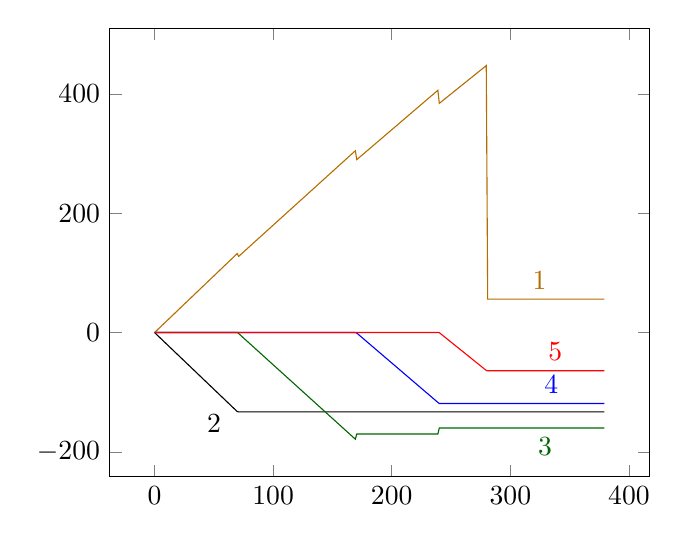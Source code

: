 
		\begin{tikzpicture}
		\begin{axis}[
		%	title={Average absolute error in sampling the GNK value},
		%	xlabel={Generator Capacity ($-p_1^l$)},
			%xmin=0, xmax=0.25,
			%ymin=0.001, ymax=0.05,
			%ymode=log,
			xtick={0,100,200,300,400},
			%ytick={0,20,40,60,80,100},
			%yticklabel=$\pgfmathprintnumber{\tick}\%$,
			legend pos=south west,
			%ymajorgrids=true,
			%grid style=dashed,
			%xticklabel style={/pgf/number format/fixed}
		]
		\addplot[color={rgb:red,4;green,2;yellow,1}] coordinates {
(0.1,0.19)(1.3,2.47)(2.5,4.75)(3.7,7.03)(4.9,9.31)(6.1,11.59)(7.3,13.87)(8.5,16.15)(9.7,18.43)(10.9,20.71)(12.1,22.99)(13.3,25.27)(14.5,27.55)(15.7,29.83)(16.9,32.11)(18.1,34.39)(19.3,36.67)(20.5,38.95)(21.7,41.23)(22.9,43.51)(24.1,45.79)(25.3,48.07)(26.5,50.35)(27.7,52.63)(28.9,54.91)(30.1,57.19)(31.3,59.47)(32.5,61.75)(33.7,64.03)(34.9,66.31)(36.1,68.59)(37.3,70.87)(38.5,73.15)(39.7,75.43)(40.9,77.71)(42.1,79.99)(43.3,82.27)(44.5,84.55)(45.7,86.83)(46.9,89.11)(48.1,91.39)(49.3,93.67)(50.5,95.95)(51.7,98.23)(52.9,100.51)(54.1,102.79)(55.3,105.07)(56.5,107.35)(57.7,109.63)(58.9,111.91)(60.1,114.19)(61.3,116.47)(62.5,118.75)(63.7,121.03)(64.9,123.31)(66.1,125.59)(67.3,127.87)(68.5,130.15)(69.7,132.43)(70.9,127.62)(72.1,129.78)(73.3,131.94)(74.5,134.1)(75.7,136.26)(76.9,138.42)(78.1,140.58)(79.3,142.74)(80.5,144.9)(81.7,147.06)(82.9,149.22)(84.1,151.38)(85.3,153.54)(86.5,155.7)(87.7,157.86)(88.9,160.02)(90.1,162.18)(91.3,164.34)(92.5,166.5)(93.7,168.66)(94.9,170.82)(96.1,172.98)(97.3,175.14)(98.5,177.3)(99.7,179.46)(100.9,181.62)(102.1,183.78)(103.3,185.94)(104.5,188.1)(105.7,190.26)(106.9,192.42)(108.1,194.58)(109.3,196.74)(110.5,198.9)(111.7,201.06)(112.9,203.22)(114.1,205.38)(115.3,207.54)(116.5,209.7)(117.7,211.86)(118.9,214.02)(120.1,216.18)(121.3,218.34)(122.5,220.5)(123.7,222.66)(124.9,224.82)(126.1,226.98)(127.3,229.14)(128.5,231.3)(129.7,233.46)(130.9,235.62)(132.1,237.78)(133.3,239.94)(134.5,242.1)(135.7,244.26)(136.9,246.42)(138.1,248.58)(139.3,250.74)(140.5,252.9)(141.7,255.06)(142.9,257.22)(144.1,259.38)(145.3,261.54)(146.5,263.7)(147.7,265.86)(148.9,268.02)(150.1,270.18)(151.3,272.34)(152.5,274.5)(153.7,276.66)(154.9,278.82)(156.1,280.98)(157.3,283.14)(158.5,285.3)(159.7,287.46)(160.9,289.62)(162.1,291.78)(163.3,293.94)(164.5,296.1)(165.7,298.26)(166.9,300.42)(168.1,302.58)(169.3,304.74)(170.5,289.85)(171.7,291.89)(172.9,293.93)(174.1,295.97)(175.3,298.01)(176.5,300.05)(177.7,302.09)(178.9,304.13)(180.1,306.17)(181.3,308.21)(182.5,310.25)(183.7,312.29)(184.9,314.33)(186.1,316.37)(187.3,318.41)(188.5,320.45)(189.7,322.49)(190.9,324.53)(192.1,326.57)(193.3,328.61)(194.5,330.65)(195.7,332.69)(196.9,334.73)(198.1,336.77)(199.3,338.81)(200.5,340.85)(201.7,342.89)(202.9,344.93)(204.1,346.97)(205.3,349.01)(206.5,351.05)(207.7,353.09)(208.9,355.13)(210.1,357.17)(211.3,359.21)(212.5,361.25)(213.7,363.29)(214.9,365.33)(216.1,367.37)(217.3,369.41)(218.5,371.45)(219.7,373.49)(220.9,375.53)(222.1,377.57)(223.3,379.61)(224.5,381.65)(225.7,383.69)(226.9,385.73)(228.1,387.77)(229.3,389.81)(230.5,391.85)(231.7,393.89)(232.9,395.93)(234.1,397.97)(235.3,400.01)(236.5,402.05)(237.7,404.09)(238.9,406.13)(240.1,384.16)(241.3,386.08)(242.5,388.0)(243.7,389.92)(244.9,391.84)(246.1,393.76)(247.3,395.68)(248.5,397.6)(249.7,399.52)(250.9,401.44)(252.1,403.36)(253.3,405.28)(254.5,407.2)(255.7,409.12)(256.9,411.04)(258.1,412.96)(259.3,414.88)(260.5,416.8)(261.7,418.72)(262.9,420.64)(264.1,422.56)(265.3,424.48)(266.5,426.4)(267.7,428.32)(268.9,430.24)(270.1,432.16)(271.3,434.08)(272.5,436.0)(273.7,437.92)(274.9,439.84)(276.1,441.76)(277.3,443.68)(278.5,445.6)(279.7,447.52)(280.9,56.0)(282.1,56.0)(283.3,56.0)(284.5,56.0)(285.7,56.0)(286.9,56.0)(288.1,56.0)(289.3,56.0)(290.5,56.0)(291.7,56.0)(292.9,56.0)(294.1,56.0)(295.3,56.0)(296.5,56.0)(297.7,56.0)(298.9,56.0)(300.1,56.0)(301.3,56.0)(302.5,56.0)(303.7,56.0)(304.9,56.0)(306.1,56.0)(307.3,56.0)(308.5,56.0)(309.7,56.0)(310.9,56.0)(312.1,56.0)(313.3,56.0)(314.5,56.0)(315.7,56.0)(316.9,56.0)(318.1,56.0)(319.3,56.0)(320.5,56.0)(321.7,56.0)(322.9,56.0)(324.1,56.0)(325.3,56.0)(326.5,56.0)(327.7,56.0)(328.9,56.0)(330.1,56.0)(331.3,56.0)(332.5,56.0)(333.7,56.0)(334.9,56.0)(336.1,56.0)(337.3,56.0)(338.5,56.0)(339.7,56.0)(340.9,56.0)(342.1,56.0)(343.3,56.0)(344.5,56.0)(345.7,56.0)(346.9,56.0)(348.1,56.0)(349.3,56.0)(350.5,56.0)(351.7,56.0)(352.9,56.0)(354.1,56.0)(355.3,56.0)(356.5,56.0)(357.7,56.0)(358.9,56.0)(360.1,56.0)(361.3,56.0)(362.5,56.0)(363.7,56.0)(364.9,56.0)(366.1,56.0)(367.3,56.0)(368.5,56.0)(369.7,56.0)(370.9,56.0)(372.1,56.0)(373.3,56.0)(374.5,56.0)(375.7,56.0)(376.9,56.0)(378.1,56.0)(379.3,56.0)
			}node[pos=0.95](endofplotsquare){} ;
		\node [above,color={rgb:red,4;green,2;yellow,1}] at (endofplotsquare) {1};
		\addplot[] coordinates {
(0.1,-0.19)(1.3,-2.47)(2.5,-4.75)(3.7,-7.03)(4.9,-9.31)(6.1,-11.59)(7.3,-13.87)(8.5,-16.15)(9.7,-18.43)(10.9,-20.71)(12.1,-22.99)(13.3,-25.27)(14.5,-27.55)(15.7,-29.83)(16.9,-32.11)(18.1,-34.39)(19.3,-36.67)(20.5,-38.95)(21.7,-41.23)(22.9,-43.51)(24.1,-45.79)(25.3,-48.07)(26.5,-50.35)(27.7,-52.63)(28.9,-54.91)(30.1,-57.19)(31.3,-59.47)(32.5,-61.75)(33.7,-64.03)(34.9,-66.31)(36.1,-68.59)(37.3,-70.87)(38.5,-73.15)(39.7,-75.43)(40.9,-77.71)(42.1,-79.99)(43.3,-82.27)(44.5,-84.55)(45.7,-86.83)(46.9,-89.11)(48.1,-91.39)(49.3,-93.67)(50.5,-95.95)(51.7,-98.23)(52.9,-100.51)(54.1,-102.79)(55.3,-105.07)(56.5,-107.35)(57.7,-109.63)(58.9,-111.91)(60.1,-114.19)(61.3,-116.47)(62.5,-118.75)(63.7,-121.03)(64.9,-123.31)(66.1,-125.59)(67.3,-127.87)(68.5,-130.15)(69.7,-132.43)(70.9,-133.0)(72.1,-133.0)(73.3,-133.0)(74.5,-133.0)(75.7,-133.0)(76.9,-133.0)(78.1,-133.0)(79.3,-133.0)(80.5,-133.0)(81.7,-133.0)(82.9,-133.0)(84.1,-133.0)(85.3,-133.0)(86.5,-133.0)(87.7,-133.0)(88.9,-133.0)(90.1,-133.0)(91.3,-133.0)(92.5,-133.0)(93.7,-133.0)(94.9,-133.0)(96.1,-133.0)(97.3,-133.0)(98.5,-133.0)(99.7,-133.0)(100.9,-133.0)(102.1,-133.0)(103.3,-133.0)(104.5,-133.0)(105.7,-133.0)(106.9,-133.0)(108.1,-133.0)(109.3,-133.0)(110.5,-133.0)(111.7,-133.0)(112.9,-133.0)(114.1,-133.0)(115.3,-133.0)(116.5,-133.0)(117.7,-133.0)(118.9,-133.0)(120.1,-133.0)(121.3,-133.0)(122.5,-133.0)(123.7,-133.0)(124.9,-133.0)(126.1,-133.0)(127.3,-133.0)(128.5,-133.0)(129.7,-133.0)(130.9,-133.0)(132.1,-133.0)(133.3,-133.0)(134.5,-133.0)(135.7,-133.0)(136.9,-133.0)(138.1,-133.0)(139.3,-133.0)(140.5,-133.0)(141.7,-133.0)(142.9,-133.0)(144.1,-133.0)(145.3,-133.0)(146.5,-133.0)(147.7,-133.0)(148.9,-133.0)(150.1,-133.0)(151.3,-133.0)(152.5,-133.0)(153.7,-133.0)(154.9,-133.0)(156.1,-133.0)(157.3,-133.0)(158.5,-133.0)(159.7,-133.0)(160.9,-133.0)(162.1,-133.0)(163.3,-133.0)(164.5,-133.0)(165.7,-133.0)(166.9,-133.0)(168.1,-133.0)(169.3,-133.0)(170.5,-133.0)(171.7,-133.0)(172.9,-133.0)(174.1,-133.0)(175.3,-133.0)(176.5,-133.0)(177.7,-133.0)(178.9,-133.0)(180.1,-133.0)(181.3,-133.0)(182.5,-133.0)(183.7,-133.0)(184.9,-133.0)(186.1,-133.0)(187.3,-133.0)(188.5,-133.0)(189.7,-133.0)(190.9,-133.0)(192.1,-133.0)(193.3,-133.0)(194.5,-133.0)(195.7,-133.0)(196.9,-133.0)(198.1,-133.0)(199.3,-133.0)(200.5,-133.0)(201.7,-133.0)(202.9,-133.0)(204.1,-133.0)(205.3,-133.0)(206.5,-133.0)(207.7,-133.0)(208.9,-133.0)(210.1,-133.0)(211.3,-133.0)(212.5,-133.0)(213.7,-133.0)(214.9,-133.0)(216.1,-133.0)(217.3,-133.0)(218.5,-133.0)(219.7,-133.0)(220.9,-133.0)(222.1,-133.0)(223.3,-133.0)(224.5,-133.0)(225.7,-133.0)(226.9,-133.0)(228.1,-133.0)(229.3,-133.0)(230.5,-133.0)(231.7,-133.0)(232.9,-133.0)(234.1,-133.0)(235.3,-133.0)(236.5,-133.0)(237.7,-133.0)(238.9,-133.0)(240.1,-133.0)(241.3,-133.0)(242.5,-133.0)(243.7,-133.0)(244.9,-133.0)(246.1,-133.0)(247.3,-133.0)(248.5,-133.0)(249.7,-133.0)(250.9,-133.0)(252.1,-133.0)(253.3,-133.0)(254.5,-133.0)(255.7,-133.0)(256.9,-133.0)(258.1,-133.0)(259.3,-133.0)(260.5,-133.0)(261.7,-133.0)(262.9,-133.0)(264.1,-133.0)(265.3,-133.0)(266.5,-133.0)(267.7,-133.0)(268.9,-133.0)(270.1,-133.0)(271.3,-133.0)(272.5,-133.0)(273.7,-133.0)(274.9,-133.0)(276.1,-133.0)(277.3,-133.0)(278.5,-133.0)(279.7,-133.0)(280.9,-133.0)(282.1,-133.0)(283.3,-133.0)(284.5,-133.0)(285.7,-133.0)(286.9,-133.0)(288.1,-133.0)(289.3,-133.0)(290.5,-133.0)(291.7,-133.0)(292.9,-133.0)(294.1,-133.0)(295.3,-133.0)(296.5,-133.0)(297.7,-133.0)(298.9,-133.0)(300.1,-133.0)(301.3,-133.0)(302.5,-133.0)(303.7,-133.0)(304.9,-133.0)(306.1,-133.0)(307.3,-133.0)(308.5,-133.0)(309.7,-133.0)(310.9,-133.0)(312.1,-133.0)(313.3,-133.0)(314.5,-133.0)(315.7,-133.0)(316.9,-133.0)(318.1,-133.0)(319.3,-133.0)(320.5,-133.0)(321.7,-133.0)(322.9,-133.0)(324.1,-133.0)(325.3,-133.0)(326.5,-133.0)(327.7,-133.0)(328.9,-133.0)(330.1,-133.0)(331.3,-133.0)(332.5,-133.0)(333.7,-133.0)(334.9,-133.0)(336.1,-133.0)(337.3,-133.0)(338.5,-133.0)(339.7,-133.0)(340.9,-133.0)(342.1,-133.0)(343.3,-133.0)(344.5,-133.0)(345.7,-133.0)(346.9,-133.0)(348.1,-133.0)(349.3,-133.0)(350.5,-133.0)(351.7,-133.0)(352.9,-133.0)(354.1,-133.0)(355.3,-133.0)(356.5,-133.0)(357.7,-133.0)(358.9,-133.0)(360.1,-133.0)(361.3,-133.0)(362.5,-133.0)(363.7,-133.0)(364.9,-133.0)(366.1,-133.0)(367.3,-133.0)(368.5,-133.0)(369.7,-133.0)(370.9,-133.0)(372.1,-133.0)(373.3,-133.0)(374.5,-133.0)(375.7,-133.0)(376.9,-133.0)(378.1,-133.0)(379.3,-133.0)
			}node[pos=0.3](endofplotsquare){} ;
		\node [below left] at (endofplotsquare) {2};
		\addplot[color=black!60!green] coordinates {
(0.1,-0.0)(1.3,-0.0)(2.5,-0.0)(3.7,-0.0)(4.9,-0.0)(6.1,-0.0)(7.3,-0.0)(8.5,-0.0)(9.7,-0.0)(10.9,-0.0)(12.1,-0.0)(13.3,-0.0)(14.5,-0.0)(15.7,-0.0)(16.9,-0.0)(18.1,-0.0)(19.3,-0.0)(20.5,-0.0)(21.7,-0.0)(22.9,-0.0)(24.1,-0.0)(25.3,-0.0)(26.5,-0.0)(27.7,-0.0)(28.9,-0.0)(30.1,-0.0)(31.3,-0.0)(32.5,-0.0)(33.7,-0.0)(34.9,-0.0)(36.1,-0.0)(37.3,-0.0)(38.5,-0.0)(39.7,-0.0)(40.9,-0.0)(42.1,-0.0)(43.3,-0.0)(44.5,-0.0)(45.7,-0.0)(46.9,-0.0)(48.1,-0.0)(49.3,-0.0)(50.5,-0.0)(51.7,-0.0)(52.9,-0.0)(54.1,-0.0)(55.3,-0.0)(56.5,-0.0)(57.7,-0.0)(58.9,-0.0)(60.1,-0.0)(61.3,-0.0)(62.5,-0.0)(63.7,-0.0)(64.9,-0.0)(66.1,-0.0)(67.3,-0.0)(68.5,-0.0)(69.7,-0.0)(70.9,-1.62)(72.1,-3.78)(73.3,-5.94)(74.5,-8.1)(75.7,-10.26)(76.9,-12.42)(78.1,-14.58)(79.3,-16.74)(80.5,-18.9)(81.7,-21.06)(82.9,-23.22)(84.1,-25.38)(85.3,-27.54)(86.5,-29.7)(87.7,-31.86)(88.9,-34.02)(90.1,-36.18)(91.3,-38.34)(92.5,-40.5)(93.7,-42.66)(94.9,-44.82)(96.1,-46.98)(97.3,-49.14)(98.5,-51.3)(99.7,-53.46)(100.9,-55.62)(102.1,-57.78)(103.3,-59.94)(104.5,-62.1)(105.7,-64.26)(106.9,-66.42)(108.1,-68.58)(109.3,-70.74)(110.5,-72.9)(111.7,-75.06)(112.9,-77.22)(114.1,-79.38)(115.3,-81.54)(116.5,-83.7)(117.7,-85.86)(118.9,-88.02)(120.1,-90.18)(121.3,-92.34)(122.5,-94.5)(123.7,-96.66)(124.9,-98.82)(126.1,-100.98)(127.3,-103.14)(128.5,-105.3)(129.7,-107.46)(130.9,-109.62)(132.1,-111.78)(133.3,-113.94)(134.5,-116.1)(135.7,-118.26)(136.9,-120.42)(138.1,-122.58)(139.3,-124.74)(140.5,-126.9)(141.7,-129.06)(142.9,-131.22)(144.1,-133.38)(145.3,-135.54)(146.5,-137.7)(147.7,-139.86)(148.9,-142.02)(150.1,-144.18)(151.3,-146.34)(152.5,-148.5)(153.7,-150.66)(154.9,-152.82)(156.1,-154.98)(157.3,-157.14)(158.5,-159.3)(159.7,-161.46)(160.9,-163.62)(162.1,-165.78)(163.3,-167.94)(164.5,-170.1)(165.7,-172.26)(166.9,-174.42)(168.1,-176.58)(169.3,-178.74)(170.5,-170.0)(171.7,-170.0)(172.9,-170.0)(174.1,-170.0)(175.3,-170.0)(176.5,-170.0)(177.7,-170.0)(178.9,-170.0)(180.1,-170.0)(181.3,-170.0)(182.5,-170.0)(183.7,-170.0)(184.9,-170.0)(186.1,-170.0)(187.3,-170.0)(188.5,-170.0)(189.7,-170.0)(190.9,-170.0)(192.1,-170.0)(193.3,-170.0)(194.5,-170.0)(195.7,-170.0)(196.9,-170.0)(198.1,-170.0)(199.3,-170.0)(200.5,-170.0)(201.7,-170.0)(202.9,-170.0)(204.1,-170.0)(205.3,-170.0)(206.5,-170.0)(207.7,-170.0)(208.9,-170.0)(210.1,-170.0)(211.3,-170.0)(212.5,-170.0)(213.7,-170.0)(214.9,-170.0)(216.1,-170.0)(217.3,-170.0)(218.5,-170.0)(219.7,-170.0)(220.9,-170.0)(222.1,-170.0)(223.3,-170.0)(224.5,-170.0)(225.7,-170.0)(226.9,-170.0)(228.1,-170.0)(229.3,-170.0)(230.5,-170.0)(231.7,-170.0)(232.9,-170.0)(234.1,-170.0)(235.3,-170.0)(236.5,-170.0)(237.7,-170.0)(238.9,-170.0)(240.1,-160.0)(241.3,-160.0)(242.5,-160.0)(243.7,-160.0)(244.9,-160.0)(246.1,-160.0)(247.3,-160.0)(248.5,-160.0)(249.7,-160.0)(250.9,-160.0)(252.1,-160.0)(253.3,-160.0)(254.5,-160.0)(255.7,-160.0)(256.9,-160.0)(258.1,-160.0)(259.3,-160.0)(260.5,-160.0)(261.7,-160.0)(262.9,-160.0)(264.1,-160.0)(265.3,-160.0)(266.5,-160.0)(267.7,-160.0)(268.9,-160.0)(270.1,-160.0)(271.3,-160.0)(272.5,-160.0)(273.7,-160.0)(274.9,-160.0)(276.1,-160.0)(277.3,-160.0)(278.5,-160.0)(279.7,-160.0)(280.9,-160.0)(282.1,-160.0)(283.3,-160.0)(284.5,-160.0)(285.7,-160.0)(286.9,-160.0)(288.1,-160.0)(289.3,-160.0)(290.5,-160.0)(291.7,-160.0)(292.9,-160.0)(294.1,-160.0)(295.3,-160.0)(296.5,-160.0)(297.7,-160.0)(298.9,-160.0)(300.1,-160.0)(301.3,-160.0)(302.5,-160.0)(303.7,-160.0)(304.9,-160.0)(306.1,-160.0)(307.3,-160.0)(308.5,-160.0)(309.7,-160.0)(310.9,-160.0)(312.1,-160.0)(313.3,-160.0)(314.5,-160.0)(315.7,-160.0)(316.9,-160.0)(318.1,-160.0)(319.3,-160.0)(320.5,-160.0)(321.7,-160.0)(322.9,-160.0)(324.1,-160.0)(325.3,-160.0)(326.5,-160.0)(327.7,-160.0)(328.9,-160.0)(330.1,-160.0)(331.3,-160.0)(332.5,-160.0)(333.7,-160.0)(334.9,-160.0)(336.1,-160.0)(337.3,-160.0)(338.5,-160.0)(339.7,-160.0)(340.9,-160.0)(342.1,-160.0)(343.3,-160.0)(344.5,-160.0)(345.7,-160.0)(346.9,-160.0)(348.1,-160.0)(349.3,-160.0)(350.5,-160.0)(351.7,-160.0)(352.9,-160.0)(354.1,-160.0)(355.3,-160.0)(356.5,-160.0)(357.7,-160.0)(358.9,-160.0)(360.1,-160.0)(361.3,-160.0)(362.5,-160.0)(363.7,-160.0)(364.9,-160.0)(366.1,-160.0)(367.3,-160.0)(368.5,-160.0)(369.7,-160.0)(370.9,-160.0)(372.1,-160.0)(373.3,-160.0)(374.5,-160.0)(375.7,-160.0)(376.9,-160.0)(378.1,-160.0)(379.3,-160.0)
			}node[pos=0.9](endofplotsquare){} ;
		\node [below, color=black!60!green] at (endofplotsquare) {3};
		\addplot[color=blue] coordinates {
(0.1,-0.0)(1.3,-0.0)(2.5,-0.0)(3.7,-0.0)(4.9,-0.0)(6.1,-0.0)(7.3,-0.0)(8.5,-0.0)(9.7,-0.0)(10.9,-0.0)(12.1,-0.0)(13.3,-0.0)(14.5,-0.0)(15.7,-0.0)(16.9,-0.0)(18.1,-0.0)(19.3,-0.0)(20.5,-0.0)(21.7,-0.0)(22.9,-0.0)(24.1,-0.0)(25.3,-0.0)(26.5,-0.0)(27.7,-0.0)(28.9,-0.0)(30.1,-0.0)(31.3,-0.0)(32.5,-0.0)(33.7,-0.0)(34.9,-0.0)(36.1,-0.0)(37.3,-0.0)(38.5,-0.0)(39.7,-0.0)(40.9,-0.0)(42.1,-0.0)(43.3,-0.0)(44.5,-0.0)(45.7,-0.0)(46.9,-0.0)(48.1,-0.0)(49.3,-0.0)(50.5,-0.0)(51.7,-0.0)(52.9,-0.0)(54.1,-0.0)(55.3,-0.0)(56.5,-0.0)(57.7,-0.0)(58.9,-0.0)(60.1,-0.0)(61.3,-0.0)(62.5,-0.0)(63.7,-0.0)(64.9,-0.0)(66.1,-0.0)(67.3,-0.0)(68.5,-0.0)(69.7,-0.0)(70.9,-0.0)(72.1,-0.0)(73.3,-0.0)(74.5,-0.0)(75.7,-0.0)(76.9,-0.0)(78.1,-0.0)(79.3,-0.0)(80.5,-0.0)(81.7,-0.0)(82.9,-0.0)(84.1,-0.0)(85.3,-0.0)(86.5,-0.0)(87.7,-0.0)(88.9,-0.0)(90.1,-0.0)(91.3,-0.0)(92.5,-0.0)(93.7,-0.0)(94.9,-0.0)(96.1,-0.0)(97.3,-0.0)(98.5,-0.0)(99.7,-0.0)(100.9,-0.0)(102.1,-0.0)(103.3,-0.0)(104.5,-0.0)(105.7,-0.0)(106.9,-0.0)(108.1,-0.0)(109.3,-0.0)(110.5,-0.0)(111.7,-0.0)(112.9,-0.0)(114.1,-0.0)(115.3,-0.0)(116.5,-0.0)(117.7,-0.0)(118.9,-0.0)(120.1,-0.0)(121.3,-0.0)(122.5,-0.0)(123.7,-0.0)(124.9,-0.0)(126.1,-0.0)(127.3,-0.0)(128.5,-0.0)(129.7,-0.0)(130.9,-0.0)(132.1,-0.0)(133.3,-0.0)(134.5,-0.0)(135.7,-0.0)(136.9,-0.0)(138.1,-0.0)(139.3,-0.0)(140.5,-0.0)(141.7,-0.0)(142.9,-0.0)(144.1,-0.0)(145.3,-0.0)(146.5,-0.0)(147.7,-0.0)(148.9,-0.0)(150.1,-0.0)(151.3,-0.0)(152.5,-0.0)(153.7,-0.0)(154.9,-0.0)(156.1,-0.0)(157.3,-0.0)(158.5,-0.0)(159.7,-0.0)(160.9,-0.0)(162.1,-0.0)(163.3,-0.0)(164.5,-0.0)(165.7,-0.0)(166.9,-0.0)(168.1,-0.0)(169.3,-0.0)(170.5,-0.85)(171.7,-2.89)(172.9,-4.93)(174.1,-6.97)(175.3,-9.01)(176.5,-11.05)(177.7,-13.09)(178.9,-15.13)(180.1,-17.17)(181.3,-19.21)(182.5,-21.25)(183.7,-23.29)(184.9,-25.33)(186.1,-27.37)(187.3,-29.41)(188.5,-31.45)(189.7,-33.49)(190.9,-35.53)(192.1,-37.57)(193.3,-39.61)(194.5,-41.65)(195.7,-43.69)(196.9,-45.73)(198.1,-47.77)(199.3,-49.81)(200.5,-51.85)(201.7,-53.89)(202.9,-55.93)(204.1,-57.97)(205.3,-60.01)(206.5,-62.05)(207.7,-64.09)(208.9,-66.13)(210.1,-68.17)(211.3,-70.21)(212.5,-72.25)(213.7,-74.29)(214.9,-76.33)(216.1,-78.37)(217.3,-80.41)(218.5,-82.45)(219.7,-84.49)(220.9,-86.53)(222.1,-88.57)(223.3,-90.61)(224.5,-92.65)(225.7,-94.69)(226.9,-96.73)(228.1,-98.77)(229.3,-100.81)(230.5,-102.85)(231.7,-104.89)(232.9,-106.93)(234.1,-108.97)(235.3,-111.01)(236.5,-113.05)(237.7,-115.09)(238.9,-117.13)(240.1,-119.0)(241.3,-119.0)(242.5,-119.0)(243.7,-119.0)(244.9,-119.0)(246.1,-119.0)(247.3,-119.0)(248.5,-119.0)(249.7,-119.0)(250.9,-119.0)(252.1,-119.0)(253.3,-119.0)(254.5,-119.0)(255.7,-119.0)(256.9,-119.0)(258.1,-119.0)(259.3,-119.0)(260.5,-119.0)(261.7,-119.0)(262.9,-119.0)(264.1,-119.0)(265.3,-119.0)(266.5,-119.0)(267.7,-119.0)(268.9,-119.0)(270.1,-119.0)(271.3,-119.0)(272.5,-119.0)(273.7,-119.0)(274.9,-119.0)(276.1,-119.0)(277.3,-119.0)(278.5,-119.0)(279.7,-119.0)(280.9,-119.0)(282.1,-119.0)(283.3,-119.0)(284.5,-119.0)(285.7,-119.0)(286.9,-119.0)(288.1,-119.0)(289.3,-119.0)(290.5,-119.0)(291.7,-119.0)(292.9,-119.0)(294.1,-119.0)(295.3,-119.0)(296.5,-119.0)(297.7,-119.0)(298.9,-119.0)(300.1,-119.0)(301.3,-119.0)(302.5,-119.0)(303.7,-119.0)(304.9,-119.0)(306.1,-119.0)(307.3,-119.0)(308.5,-119.0)(309.7,-119.0)(310.9,-119.0)(312.1,-119.0)(313.3,-119.0)(314.5,-119.0)(315.7,-119.0)(316.9,-119.0)(318.1,-119.0)(319.3,-119.0)(320.5,-119.0)(321.7,-119.0)(322.9,-119.0)(324.1,-119.0)(325.3,-119.0)(326.5,-119.0)(327.7,-119.0)(328.9,-119.0)(330.1,-119.0)(331.3,-119.0)(332.5,-119.0)(333.7,-119.0)(334.9,-119.0)(336.1,-119.0)(337.3,-119.0)(338.5,-119.0)(339.7,-119.0)(340.9,-119.0)(342.1,-119.0)(343.3,-119.0)(344.5,-119.0)(345.7,-119.0)(346.9,-119.0)(348.1,-119.0)(349.3,-119.0)(350.5,-119.0)(351.7,-119.0)(352.9,-119.0)(354.1,-119.0)(355.3,-119.0)(356.5,-119.0)(357.7,-119.0)(358.9,-119.0)(360.1,-119.0)(361.3,-119.0)(362.5,-119.0)(363.7,-119.0)(364.9,-119.0)(366.1,-119.0)(367.3,-119.0)(368.5,-119.0)(369.7,-119.0)(370.9,-119.0)(372.1,-119.0)(373.3,-119.0)(374.5,-119.0)(375.7,-119.0)(376.9,-119.0)(378.1,-119.0)(379.3,-119.0)
			}node[pos=0.9](endofplotsquare){} ;
		\node [above,color=blue] at (endofplotsquare) {4};
		\addplot[color=red] coordinates {
(0.1,-0.0)(1.3,-0.0)(2.5,-0.0)(3.7,-0.0)(4.9,-0.0)(6.1,-0.0)(7.3,-0.0)(8.5,-0.0)(9.7,-0.0)(10.9,-0.0)(12.1,-0.0)(13.3,-0.0)(14.5,-0.0)(15.7,-0.0)(16.9,-0.0)(18.1,-0.0)(19.3,-0.0)(20.5,-0.0)(21.7,-0.0)(22.9,-0.0)(24.1,-0.0)(25.3,-0.0)(26.5,-0.0)(27.7,-0.0)(28.9,-0.0)(30.1,-0.0)(31.3,-0.0)(32.5,-0.0)(33.7,-0.0)(34.9,-0.0)(36.1,-0.0)(37.3,-0.0)(38.5,-0.0)(39.7,-0.0)(40.9,-0.0)(42.1,-0.0)(43.3,-0.0)(44.5,-0.0)(45.7,-0.0)(46.9,-0.0)(48.1,-0.0)(49.3,-0.0)(50.5,-0.0)(51.7,-0.0)(52.9,-0.0)(54.1,-0.0)(55.3,-0.0)(56.5,-0.0)(57.7,-0.0)(58.9,-0.0)(60.1,-0.0)(61.3,-0.0)(62.5,-0.0)(63.7,-0.0)(64.9,-0.0)(66.1,-0.0)(67.3,-0.0)(68.5,-0.0)(69.7,-0.0)(70.9,-0.0)(72.1,-0.0)(73.3,-0.0)(74.5,-0.0)(75.7,-0.0)(76.9,-0.0)(78.1,-0.0)(79.3,-0.0)(80.5,-0.0)(81.7,-0.0)(82.9,-0.0)(84.1,-0.0)(85.3,-0.0)(86.5,-0.0)(87.7,-0.0)(88.9,-0.0)(90.1,-0.0)(91.3,-0.0)(92.5,-0.0)(93.7,-0.0)(94.9,-0.0)(96.1,-0.0)(97.3,-0.0)(98.5,-0.0)(99.7,-0.0)(100.9,-0.0)(102.1,-0.0)(103.3,-0.0)(104.5,-0.0)(105.7,-0.0)(106.9,-0.0)(108.1,-0.0)(109.3,-0.0)(110.5,-0.0)(111.7,-0.0)(112.9,-0.0)(114.1,-0.0)(115.3,-0.0)(116.5,-0.0)(117.7,-0.0)(118.9,-0.0)(120.1,-0.0)(121.3,-0.0)(122.5,-0.0)(123.7,-0.0)(124.9,-0.0)(126.1,-0.0)(127.3,-0.0)(128.5,-0.0)(129.7,-0.0)(130.9,-0.0)(132.1,-0.0)(133.3,-0.0)(134.5,-0.0)(135.7,-0.0)(136.9,-0.0)(138.1,-0.0)(139.3,-0.0)(140.5,-0.0)(141.7,-0.0)(142.9,-0.0)(144.1,-0.0)(145.3,-0.0)(146.5,-0.0)(147.7,-0.0)(148.9,-0.0)(150.1,-0.0)(151.3,-0.0)(152.5,-0.0)(153.7,-0.0)(154.9,-0.0)(156.1,-0.0)(157.3,-0.0)(158.5,-0.0)(159.7,-0.0)(160.9,-0.0)(162.1,-0.0)(163.3,-0.0)(164.5,-0.0)(165.7,-0.0)(166.9,-0.0)(168.1,-0.0)(169.3,-0.0)(170.5,-0.0)(171.7,-0.0)(172.9,-0.0)(174.1,-0.0)(175.3,-0.0)(176.5,-0.0)(177.7,-0.0)(178.9,-0.0)(180.1,-0.0)(181.3,-0.0)(182.5,-0.0)(183.7,-0.0)(184.9,-0.0)(186.1,-0.0)(187.3,-0.0)(188.5,-0.0)(189.7,-0.0)(190.9,-0.0)(192.1,-0.0)(193.3,-0.0)(194.5,-0.0)(195.7,-0.0)(196.9,-0.0)(198.1,-0.0)(199.3,-0.0)(200.5,-0.0)(201.7,-0.0)(202.9,-0.0)(204.1,-0.0)(205.3,-0.0)(206.5,-0.0)(207.7,-0.0)(208.9,-0.0)(210.1,-0.0)(211.3,-0.0)(212.5,-0.0)(213.7,-0.0)(214.9,-0.0)(216.1,-0.0)(217.3,-0.0)(218.5,-0.0)(219.7,-0.0)(220.9,-0.0)(222.1,-0.0)(223.3,-0.0)(224.5,-0.0)(225.7,-0.0)(226.9,-0.0)(228.1,-0.0)(229.3,-0.0)(230.5,-0.0)(231.7,-0.0)(232.9,-0.0)(234.1,-0.0)(235.3,-0.0)(236.5,-0.0)(237.7,-0.0)(238.9,-0.0)(240.1,-0.16)(241.3,-2.08)(242.5,-4.0)(243.7,-5.92)(244.9,-7.84)(246.1,-9.76)(247.3,-11.68)(248.5,-13.6)(249.7,-15.52)(250.9,-17.44)(252.1,-19.36)(253.3,-21.28)(254.5,-23.2)(255.7,-25.12)(256.9,-27.04)(258.1,-28.96)(259.3,-30.88)(260.5,-32.8)(261.7,-34.72)(262.9,-36.64)(264.1,-38.56)(265.3,-40.48)(266.5,-42.4)(267.7,-44.32)(268.9,-46.24)(270.1,-48.16)(271.3,-50.08)(272.5,-52.0)(273.7,-53.92)(274.9,-55.84)(276.1,-57.76)(277.3,-59.68)(278.5,-61.6)(279.7,-63.52)(280.9,-64.0)(282.1,-64.0)(283.3,-64.0)(284.5,-64.0)(285.7,-64.0)(286.9,-64.0)(288.1,-64.0)(289.3,-64.0)(290.5,-64.0)(291.7,-64.0)(292.9,-64.0)(294.1,-64.0)(295.3,-64.0)(296.5,-64.0)(297.7,-64.0)(298.9,-64.0)(300.1,-64.0)(301.3,-64.0)(302.5,-64.0)(303.7,-64.0)(304.9,-64.0)(306.1,-64.0)(307.3,-64.0)(308.5,-64.0)(309.7,-64.0)(310.9,-64.0)(312.1,-64.0)(313.3,-64.0)(314.5,-64.0)(315.7,-64.0)(316.9,-64.0)(318.1,-64.0)(319.3,-64.0)(320.5,-64.0)(321.7,-64.0)(322.9,-64.0)(324.1,-64.0)(325.3,-64.0)(326.5,-64.0)(327.7,-64.0)(328.9,-64.0)(330.1,-64.0)(331.3,-64.0)(332.5,-64.0)(333.7,-64.0)(334.9,-64.0)(336.1,-64.0)(337.3,-64.0)(338.5,-64.0)(339.7,-64.0)(340.9,-64.0)(342.1,-64.0)(343.3,-64.0)(344.5,-64.0)(345.7,-64.0)(346.9,-64.0)(348.1,-64.0)(349.3,-64.0)(350.5,-64.0)(351.7,-64.0)(352.9,-64.0)(354.1,-64.0)(355.3,-64.0)(356.5,-64.0)(357.7,-64.0)(358.9,-64.0)(360.1,-64.0)(361.3,-64.0)(362.5,-64.0)(363.7,-64.0)(364.9,-64.0)(366.1,-64.0)(367.3,-64.0)(368.5,-64.0)(369.7,-64.0)(370.9,-64.0)(372.1,-64.0)(373.3,-64.0)(374.5,-64.0)(375.7,-64.0)(376.9,-64.0)(378.1,-64.0)(379.3,-64.0)
			}node[pos=0.9](endofplotsquare){} ;
		\node [above,color=red] at (endofplotsquare) {5};
		
		\end{axis}
		\end{tikzpicture}




